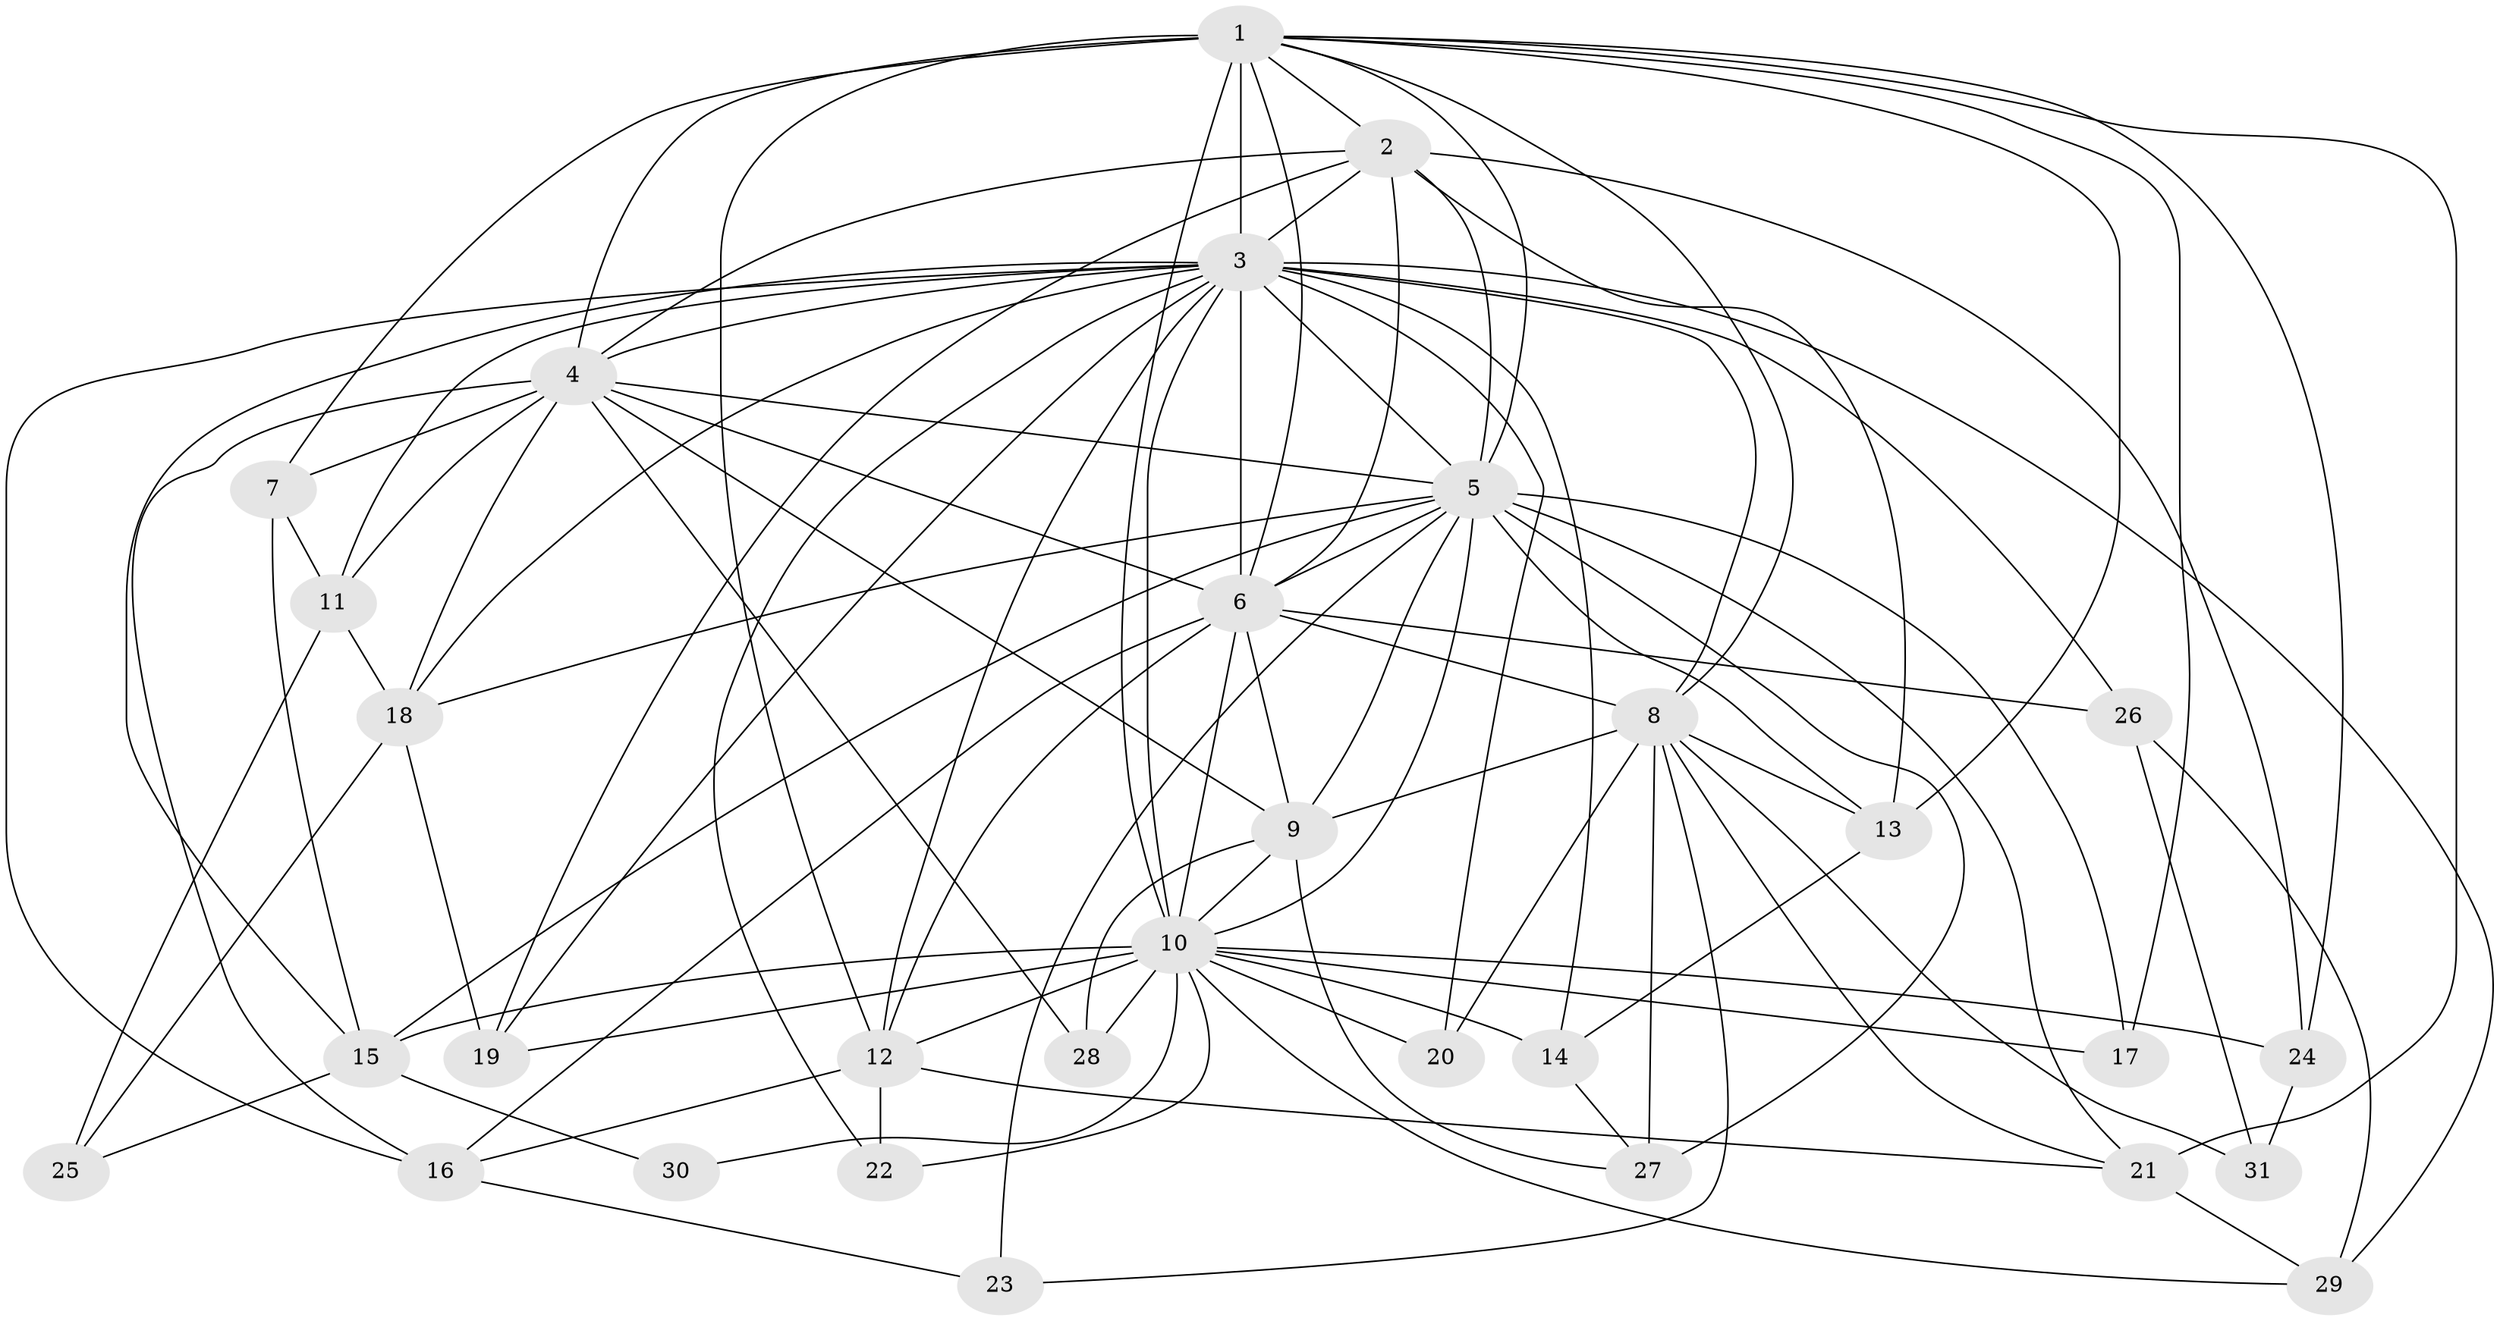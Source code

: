 // original degree distribution, {18: 0.01020408163265306, 16: 0.02040816326530612, 20: 0.030612244897959183, 21: 0.01020408163265306, 11: 0.01020408163265306, 27: 0.01020408163265306, 23: 0.01020408163265306, 4: 0.10204081632653061, 10: 0.01020408163265306, 2: 0.5306122448979592, 5: 0.061224489795918366, 6: 0.030612244897959183, 3: 0.16326530612244897}
// Generated by graph-tools (version 1.1) at 2025/49/03/04/25 22:49:28]
// undirected, 31 vertices, 99 edges
graph export_dot {
  node [color=gray90,style=filled];
  1;
  2;
  3;
  4;
  5;
  6;
  7;
  8;
  9;
  10;
  11;
  12;
  13;
  14;
  15;
  16;
  17;
  18;
  19;
  20;
  21;
  22;
  23;
  24;
  25;
  26;
  27;
  28;
  29;
  30;
  31;
  1 -- 2 [weight=2.0];
  1 -- 3 [weight=8.0];
  1 -- 4 [weight=3.0];
  1 -- 5 [weight=2.0];
  1 -- 6 [weight=2.0];
  1 -- 7 [weight=3.0];
  1 -- 8 [weight=1.0];
  1 -- 10 [weight=2.0];
  1 -- 12 [weight=1.0];
  1 -- 13 [weight=1.0];
  1 -- 17 [weight=2.0];
  1 -- 21 [weight=4.0];
  1 -- 24 [weight=2.0];
  2 -- 3 [weight=6.0];
  2 -- 4 [weight=1.0];
  2 -- 5 [weight=1.0];
  2 -- 6 [weight=1.0];
  2 -- 13 [weight=1.0];
  2 -- 19 [weight=3.0];
  2 -- 24 [weight=1.0];
  3 -- 4 [weight=4.0];
  3 -- 5 [weight=5.0];
  3 -- 6 [weight=6.0];
  3 -- 8 [weight=1.0];
  3 -- 10 [weight=13.0];
  3 -- 11 [weight=1.0];
  3 -- 12 [weight=2.0];
  3 -- 14 [weight=3.0];
  3 -- 15 [weight=1.0];
  3 -- 16 [weight=2.0];
  3 -- 18 [weight=1.0];
  3 -- 19 [weight=1.0];
  3 -- 20 [weight=2.0];
  3 -- 22 [weight=1.0];
  3 -- 26 [weight=3.0];
  3 -- 29 [weight=1.0];
  4 -- 5 [weight=1.0];
  4 -- 6 [weight=1.0];
  4 -- 7 [weight=1.0];
  4 -- 9 [weight=1.0];
  4 -- 11 [weight=1.0];
  4 -- 16 [weight=1.0];
  4 -- 18 [weight=1.0];
  4 -- 28 [weight=1.0];
  5 -- 6 [weight=1.0];
  5 -- 9 [weight=1.0];
  5 -- 10 [weight=2.0];
  5 -- 13 [weight=1.0];
  5 -- 15 [weight=1.0];
  5 -- 17 [weight=1.0];
  5 -- 18 [weight=1.0];
  5 -- 21 [weight=1.0];
  5 -- 23 [weight=2.0];
  5 -- 27 [weight=3.0];
  6 -- 8 [weight=1.0];
  6 -- 9 [weight=4.0];
  6 -- 10 [weight=1.0];
  6 -- 12 [weight=1.0];
  6 -- 16 [weight=1.0];
  6 -- 26 [weight=1.0];
  7 -- 11 [weight=1.0];
  7 -- 15 [weight=1.0];
  8 -- 9 [weight=1.0];
  8 -- 13 [weight=1.0];
  8 -- 20 [weight=1.0];
  8 -- 21 [weight=1.0];
  8 -- 23 [weight=1.0];
  8 -- 27 [weight=1.0];
  8 -- 31 [weight=2.0];
  9 -- 10 [weight=1.0];
  9 -- 27 [weight=1.0];
  9 -- 28 [weight=1.0];
  10 -- 12 [weight=2.0];
  10 -- 14 [weight=1.0];
  10 -- 15 [weight=2.0];
  10 -- 17 [weight=1.0];
  10 -- 19 [weight=1.0];
  10 -- 20 [weight=1.0];
  10 -- 22 [weight=1.0];
  10 -- 24 [weight=1.0];
  10 -- 28 [weight=1.0];
  10 -- 29 [weight=1.0];
  10 -- 30 [weight=1.0];
  11 -- 18 [weight=1.0];
  11 -- 25 [weight=1.0];
  12 -- 16 [weight=1.0];
  12 -- 21 [weight=1.0];
  12 -- 22 [weight=1.0];
  13 -- 14 [weight=1.0];
  14 -- 27 [weight=1.0];
  15 -- 25 [weight=1.0];
  15 -- 30 [weight=1.0];
  16 -- 23 [weight=1.0];
  18 -- 19 [weight=1.0];
  18 -- 25 [weight=1.0];
  21 -- 29 [weight=1.0];
  24 -- 31 [weight=1.0];
  26 -- 29 [weight=1.0];
  26 -- 31 [weight=1.0];
}
